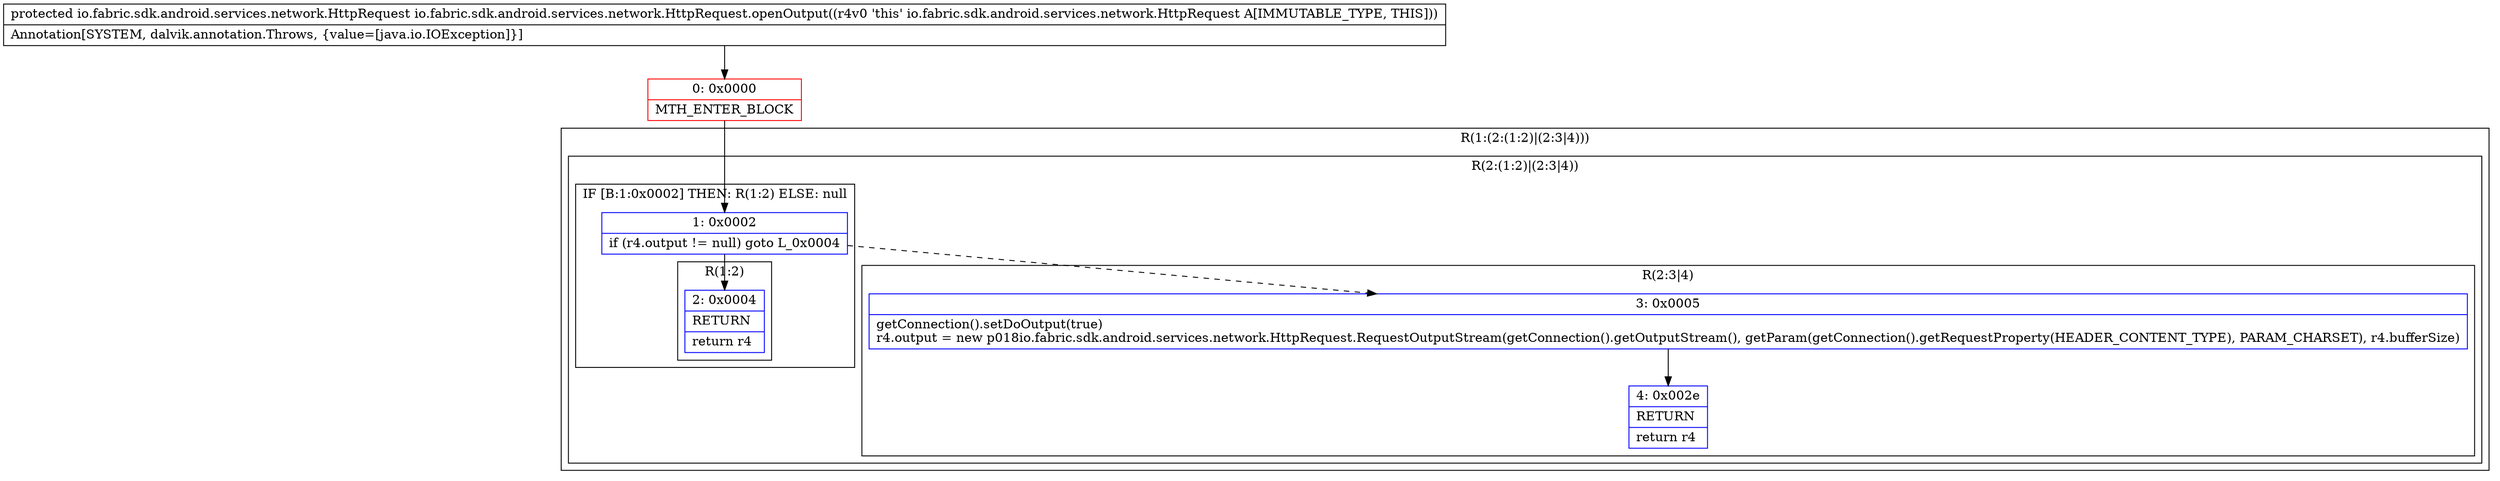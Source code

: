digraph "CFG forio.fabric.sdk.android.services.network.HttpRequest.openOutput()Lio\/fabric\/sdk\/android\/services\/network\/HttpRequest;" {
subgraph cluster_Region_478296099 {
label = "R(1:(2:(1:2)|(2:3|4)))";
node [shape=record,color=blue];
subgraph cluster_Region_1715693308 {
label = "R(2:(1:2)|(2:3|4))";
node [shape=record,color=blue];
subgraph cluster_IfRegion_842910391 {
label = "IF [B:1:0x0002] THEN: R(1:2) ELSE: null";
node [shape=record,color=blue];
Node_1 [shape=record,label="{1\:\ 0x0002|if (r4.output != null) goto L_0x0004\l}"];
subgraph cluster_Region_748482599 {
label = "R(1:2)";
node [shape=record,color=blue];
Node_2 [shape=record,label="{2\:\ 0x0004|RETURN\l|return r4\l}"];
}
}
subgraph cluster_Region_567449271 {
label = "R(2:3|4)";
node [shape=record,color=blue];
Node_3 [shape=record,label="{3\:\ 0x0005|getConnection().setDoOutput(true)\lr4.output = new p018io.fabric.sdk.android.services.network.HttpRequest.RequestOutputStream(getConnection().getOutputStream(), getParam(getConnection().getRequestProperty(HEADER_CONTENT_TYPE), PARAM_CHARSET), r4.bufferSize)\l}"];
Node_4 [shape=record,label="{4\:\ 0x002e|RETURN\l|return r4\l}"];
}
}
}
Node_0 [shape=record,color=red,label="{0\:\ 0x0000|MTH_ENTER_BLOCK\l}"];
MethodNode[shape=record,label="{protected io.fabric.sdk.android.services.network.HttpRequest io.fabric.sdk.android.services.network.HttpRequest.openOutput((r4v0 'this' io.fabric.sdk.android.services.network.HttpRequest A[IMMUTABLE_TYPE, THIS]))  | Annotation[SYSTEM, dalvik.annotation.Throws, \{value=[java.io.IOException]\}]\l}"];
MethodNode -> Node_0;
Node_1 -> Node_2;
Node_1 -> Node_3[style=dashed];
Node_3 -> Node_4;
Node_0 -> Node_1;
}

